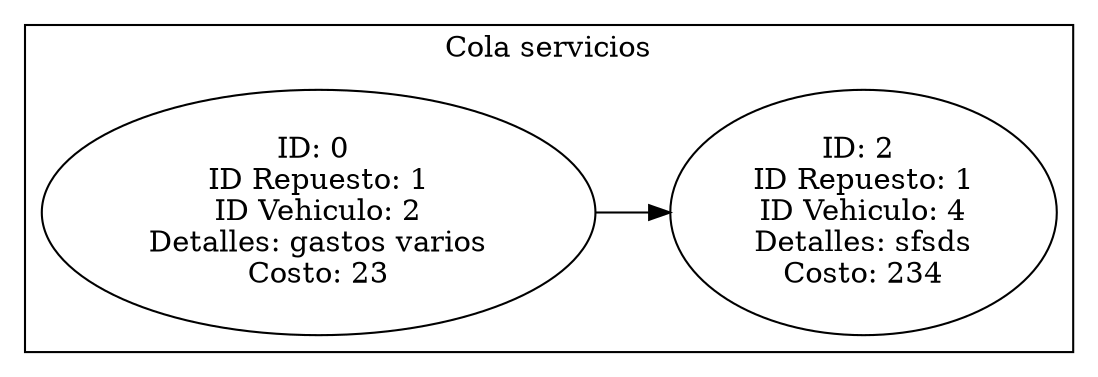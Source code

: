 digraph G {
    node [shape=ellipse];
    rankdir=LR;
    subgraph cluster_0 {
        label = "Cola servicios";
        n0 [label = "ID: 0 \n ID Repuesto: 1 \n ID Vehiculo: 2 \n Detalles: gastos varios \n Costo: 23 "];
        n1 [label = "ID: 2 \n ID Repuesto: 1 \n ID Vehiculo: 4 \n Detalles: sfsds \n Costo: 234 "];
        n0 -> n1;
    }
}
